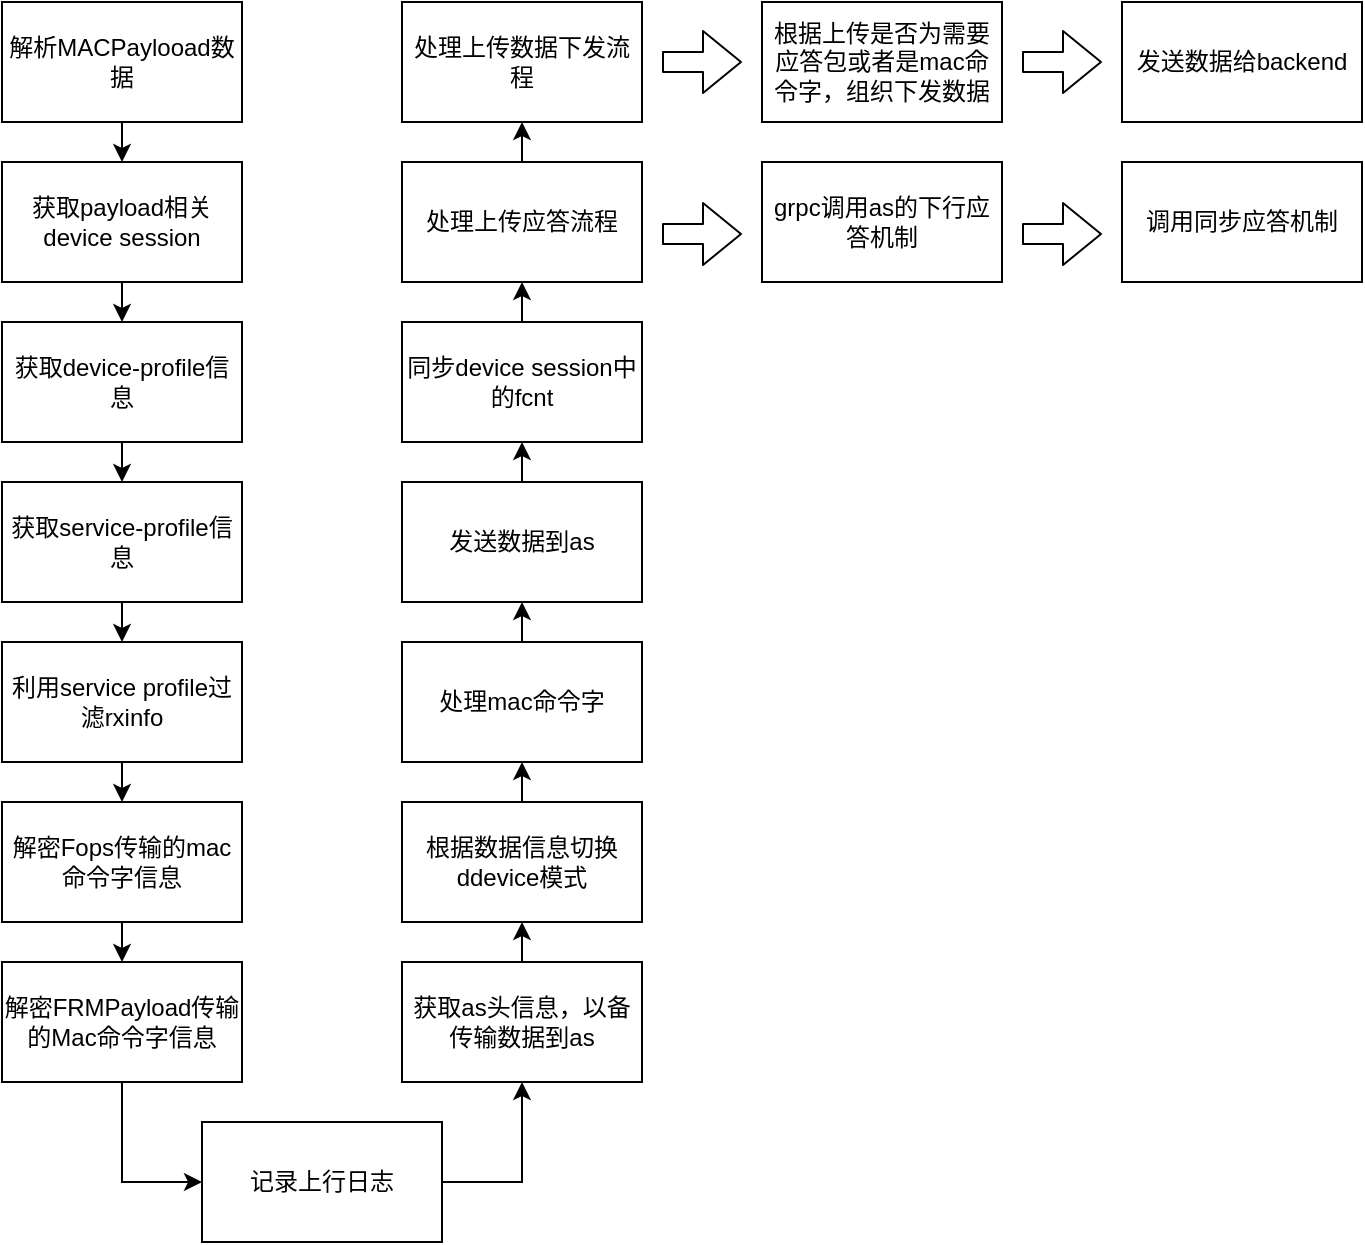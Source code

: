 <mxfile version="12.2.4" pages="1"><diagram id="TgWQAEtFxX_K1Kp4KAIy" name="Page-1"><mxGraphModel dx="1279" dy="592" grid="1" gridSize="10" guides="1" tooltips="1" connect="1" arrows="1" fold="1" page="1" pageScale="1" pageWidth="827" pageHeight="1169" math="0" shadow="0"><root><mxCell id="0"/><mxCell id="1" parent="0"/><mxCell id="9" style="edgeStyle=orthogonalEdgeStyle;rounded=0;orthogonalLoop=1;jettySize=auto;html=1;exitX=0.5;exitY=1;exitDx=0;exitDy=0;entryX=0.5;entryY=0;entryDx=0;entryDy=0;" parent="1" source="2" target="3" edge="1"><mxGeometry relative="1" as="geometry"/></mxCell><mxCell id="2" value="解析MACPaylooad数据" style="rounded=0;whiteSpace=wrap;html=1;" parent="1" vertex="1"><mxGeometry x="200" y="44" width="120" height="60" as="geometry"/></mxCell><mxCell id="10" style="edgeStyle=orthogonalEdgeStyle;rounded=0;orthogonalLoop=1;jettySize=auto;html=1;exitX=0.5;exitY=1;exitDx=0;exitDy=0;entryX=0.5;entryY=0;entryDx=0;entryDy=0;" parent="1" source="3" target="4" edge="1"><mxGeometry relative="1" as="geometry"/></mxCell><mxCell id="3" value="获取payload相关device session" style="rounded=0;whiteSpace=wrap;html=1;" parent="1" vertex="1"><mxGeometry x="200" y="124" width="120" height="60" as="geometry"/></mxCell><mxCell id="11" style="edgeStyle=orthogonalEdgeStyle;rounded=0;orthogonalLoop=1;jettySize=auto;html=1;exitX=0.5;exitY=1;exitDx=0;exitDy=0;entryX=0.5;entryY=0;entryDx=0;entryDy=0;" parent="1" source="4" target="5" edge="1"><mxGeometry relative="1" as="geometry"/></mxCell><mxCell id="4" value="获取device-profile信息" style="rounded=0;whiteSpace=wrap;html=1;" parent="1" vertex="1"><mxGeometry x="200" y="204" width="120" height="60" as="geometry"/></mxCell><mxCell id="12" style="edgeStyle=orthogonalEdgeStyle;rounded=0;orthogonalLoop=1;jettySize=auto;html=1;exitX=0.5;exitY=1;exitDx=0;exitDy=0;entryX=0.5;entryY=0;entryDx=0;entryDy=0;" parent="1" source="5" target="6" edge="1"><mxGeometry relative="1" as="geometry"/></mxCell><mxCell id="5" value="获取service-profile信息" style="rounded=0;whiteSpace=wrap;html=1;" parent="1" vertex="1"><mxGeometry x="200" y="284" width="120" height="60" as="geometry"/></mxCell><mxCell id="13" style="edgeStyle=orthogonalEdgeStyle;rounded=0;orthogonalLoop=1;jettySize=auto;html=1;exitX=0.5;exitY=1;exitDx=0;exitDy=0;entryX=0.5;entryY=0;entryDx=0;entryDy=0;" parent="1" source="6" target="7" edge="1"><mxGeometry relative="1" as="geometry"/></mxCell><mxCell id="6" value="利用service profile过滤rxinfo" style="rounded=0;whiteSpace=wrap;html=1;" parent="1" vertex="1"><mxGeometry x="200" y="364" width="120" height="60" as="geometry"/></mxCell><mxCell id="14" style="edgeStyle=orthogonalEdgeStyle;rounded=0;orthogonalLoop=1;jettySize=auto;html=1;exitX=0.5;exitY=1;exitDx=0;exitDy=0;entryX=0.5;entryY=0;entryDx=0;entryDy=0;" parent="1" source="7" target="8" edge="1"><mxGeometry relative="1" as="geometry"/></mxCell><mxCell id="7" value="解密Fops传输的mac命令字信息" style="rounded=0;whiteSpace=wrap;html=1;" parent="1" vertex="1"><mxGeometry x="200" y="444" width="120" height="60" as="geometry"/></mxCell><mxCell id="16" style="edgeStyle=orthogonalEdgeStyle;rounded=0;orthogonalLoop=1;jettySize=auto;html=1;exitX=0.5;exitY=1;exitDx=0;exitDy=0;entryX=0;entryY=0.5;entryDx=0;entryDy=0;" parent="1" source="8" target="15" edge="1"><mxGeometry relative="1" as="geometry"/></mxCell><mxCell id="8" value="解密FRMPayload传输的Mac命令字信息" style="rounded=0;whiteSpace=wrap;html=1;" parent="1" vertex="1"><mxGeometry x="200" y="524" width="120" height="60" as="geometry"/></mxCell><mxCell id="19" style="edgeStyle=orthogonalEdgeStyle;rounded=0;orthogonalLoop=1;jettySize=auto;html=1;exitX=1;exitY=0.5;exitDx=0;exitDy=0;entryX=0.5;entryY=1;entryDx=0;entryDy=0;" parent="1" source="15" target="18" edge="1"><mxGeometry relative="1" as="geometry"/></mxCell><mxCell id="15" value="记录上行日志" style="rounded=0;whiteSpace=wrap;html=1;" parent="1" vertex="1"><mxGeometry x="300" y="604" width="120" height="60" as="geometry"/></mxCell><mxCell id="26" style="edgeStyle=orthogonalEdgeStyle;rounded=0;orthogonalLoop=1;jettySize=auto;html=1;exitX=0.5;exitY=0;exitDx=0;exitDy=0;entryX=0.5;entryY=1;entryDx=0;entryDy=0;" parent="1" source="18" target="20" edge="1"><mxGeometry relative="1" as="geometry"/></mxCell><mxCell id="18" value="获取as头信息，以备传输数据到as" style="rounded=0;whiteSpace=wrap;html=1;" parent="1" vertex="1"><mxGeometry x="400" y="524" width="120" height="60" as="geometry"/></mxCell><mxCell id="27" style="edgeStyle=orthogonalEdgeStyle;rounded=0;orthogonalLoop=1;jettySize=auto;html=1;exitX=0.5;exitY=0;exitDx=0;exitDy=0;entryX=0.5;entryY=1;entryDx=0;entryDy=0;" parent="1" source="20" target="21" edge="1"><mxGeometry relative="1" as="geometry"/></mxCell><mxCell id="20" value="根据数据信息切换ddevice模式" style="rounded=0;whiteSpace=wrap;html=1;" parent="1" vertex="1"><mxGeometry x="400" y="444" width="120" height="60" as="geometry"/></mxCell><mxCell id="28" style="edgeStyle=orthogonalEdgeStyle;rounded=0;orthogonalLoop=1;jettySize=auto;html=1;exitX=0.5;exitY=0;exitDx=0;exitDy=0;entryX=0.5;entryY=1;entryDx=0;entryDy=0;" parent="1" source="21" target="22" edge="1"><mxGeometry relative="1" as="geometry"/></mxCell><mxCell id="21" value="处理mac命令字" style="rounded=0;whiteSpace=wrap;html=1;" parent="1" vertex="1"><mxGeometry x="400" y="364" width="120" height="60" as="geometry"/></mxCell><mxCell id="29" style="edgeStyle=orthogonalEdgeStyle;rounded=0;orthogonalLoop=1;jettySize=auto;html=1;exitX=0.5;exitY=0;exitDx=0;exitDy=0;entryX=0.5;entryY=1;entryDx=0;entryDy=0;" parent="1" source="22" target="23" edge="1"><mxGeometry relative="1" as="geometry"/></mxCell><mxCell id="22" value="发送数据到as" style="rounded=0;whiteSpace=wrap;html=1;" parent="1" vertex="1"><mxGeometry x="400" y="284" width="120" height="60" as="geometry"/></mxCell><mxCell id="30" style="edgeStyle=orthogonalEdgeStyle;rounded=0;orthogonalLoop=1;jettySize=auto;html=1;exitX=0.5;exitY=0;exitDx=0;exitDy=0;entryX=0.5;entryY=1;entryDx=0;entryDy=0;" parent="1" source="23" target="24" edge="1"><mxGeometry relative="1" as="geometry"/></mxCell><mxCell id="23" value="同步device session中的fcnt" style="rounded=0;whiteSpace=wrap;html=1;" parent="1" vertex="1"><mxGeometry x="400" y="204" width="120" height="60" as="geometry"/></mxCell><mxCell id="31" style="edgeStyle=orthogonalEdgeStyle;rounded=0;orthogonalLoop=1;jettySize=auto;html=1;exitX=0.5;exitY=0;exitDx=0;exitDy=0;entryX=0.5;entryY=1;entryDx=0;entryDy=0;" parent="1" source="24" target="25" edge="1"><mxGeometry relative="1" as="geometry"/></mxCell><mxCell id="24" value="处理上传应答流程" style="rounded=0;whiteSpace=wrap;html=1;" parent="1" vertex="1"><mxGeometry x="400" y="124" width="120" height="60" as="geometry"/></mxCell><mxCell id="25" value="处理上传数据下发流程" style="rounded=0;whiteSpace=wrap;html=1;" parent="1" vertex="1"><mxGeometry x="400" y="44" width="120" height="60" as="geometry"/></mxCell><mxCell id="32" value="grpc调用as的下行应答机制" style="rounded=0;whiteSpace=wrap;html=1;" parent="1" vertex="1"><mxGeometry x="580" y="124" width="120" height="60" as="geometry"/></mxCell><mxCell id="33" value="" style="shape=flexArrow;endArrow=classic;html=1;" parent="1" edge="1"><mxGeometry width="50" height="50" relative="1" as="geometry"><mxPoint x="530" y="160" as="sourcePoint"/><mxPoint x="570" y="160" as="targetPoint"/></mxGeometry></mxCell><mxCell id="34" value="调用同步应答机制" style="rounded=0;whiteSpace=wrap;html=1;" parent="1" vertex="1"><mxGeometry x="760" y="124" width="120" height="60" as="geometry"/></mxCell><mxCell id="35" value="" style="shape=flexArrow;endArrow=classic;html=1;" parent="1" edge="1"><mxGeometry width="50" height="50" relative="1" as="geometry"><mxPoint x="710" y="160" as="sourcePoint"/><mxPoint x="750" y="160" as="targetPoint"/></mxGeometry></mxCell><mxCell id="36" value="根据上传是否为需要应答包或者是mac命令字，组织下发数据" style="rounded=0;whiteSpace=wrap;html=1;" parent="1" vertex="1"><mxGeometry x="580" y="44" width="120" height="60" as="geometry"/></mxCell><mxCell id="37" value="发送数据给backend" style="rounded=0;whiteSpace=wrap;html=1;" parent="1" vertex="1"><mxGeometry x="760" y="44" width="120" height="60" as="geometry"/></mxCell><mxCell id="38" value="" style="shape=flexArrow;endArrow=classic;html=1;" parent="1" edge="1"><mxGeometry width="50" height="50" relative="1" as="geometry"><mxPoint x="530" y="74" as="sourcePoint"/><mxPoint x="570" y="74" as="targetPoint"/></mxGeometry></mxCell><mxCell id="39" value="" style="shape=flexArrow;endArrow=classic;html=1;" parent="1" edge="1"><mxGeometry width="50" height="50" relative="1" as="geometry"><mxPoint x="710" y="74" as="sourcePoint"/><mxPoint x="750" y="74" as="targetPoint"/></mxGeometry></mxCell></root></mxGraphModel></diagram></mxfile>